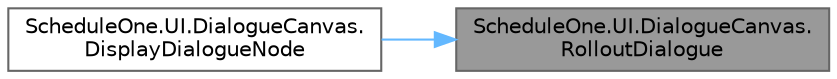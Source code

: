 digraph "ScheduleOne.UI.DialogueCanvas.RolloutDialogue"
{
 // LATEX_PDF_SIZE
  bgcolor="transparent";
  edge [fontname=Helvetica,fontsize=10,labelfontname=Helvetica,labelfontsize=10];
  node [fontname=Helvetica,fontsize=10,shape=box,height=0.2,width=0.4];
  rankdir="RL";
  Node1 [id="Node000001",label="ScheduleOne.UI.DialogueCanvas.\lRolloutDialogue",height=0.2,width=0.4,color="gray40", fillcolor="grey60", style="filled", fontcolor="black",tooltip=" "];
  Node1 -> Node2 [id="edge1_Node000001_Node000002",dir="back",color="steelblue1",style="solid",tooltip=" "];
  Node2 [id="Node000002",label="ScheduleOne.UI.DialogueCanvas.\lDisplayDialogueNode",height=0.2,width=0.4,color="grey40", fillcolor="white", style="filled",URL="$class_schedule_one_1_1_u_i_1_1_dialogue_canvas.html#a6d91f992bf7a3fd1da92cd05b43c64bc",tooltip=" "];
}
